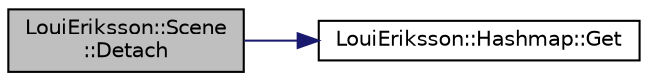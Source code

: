 digraph "LouiEriksson::Scene::Detach"
{
 // LATEX_PDF_SIZE
  edge [fontname="Helvetica",fontsize="10",labelfontname="Helvetica",labelfontsize="10"];
  node [fontname="Helvetica",fontsize="10",shape=record];
  rankdir="LR";
  Node1 [label="LouiEriksson::Scene\l::Detach",height=0.2,width=0.4,color="black", fillcolor="grey75", style="filled", fontcolor="black",tooltip="Detach an instance of a type from the Scene."];
  Node1 -> Node2 [color="midnightblue",fontsize="10",style="solid"];
  Node2 [label="LouiEriksson::Hashmap::Get",height=0.2,width=0.4,color="black", fillcolor="white", style="filled",URL="$class_loui_eriksson_1_1_hashmap.html#a32eb3fbdd72971a138b979d3c2b72919",tooltip="Retrieves a reference to the entry within the hashmap with the given key, if one exists."];
}
